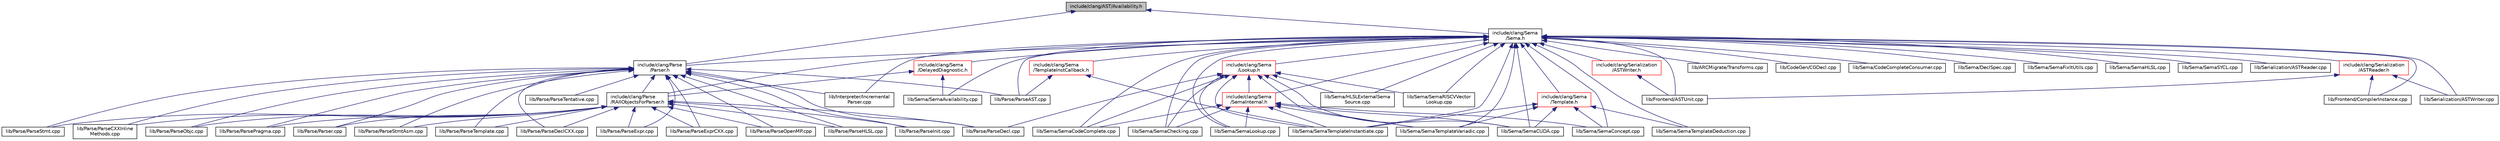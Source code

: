 digraph "include/clang/AST/Availability.h"
{
 // LATEX_PDF_SIZE
  bgcolor="transparent";
  edge [fontname="Helvetica",fontsize="10",labelfontname="Helvetica",labelfontsize="10"];
  node [fontname="Helvetica",fontsize="10",shape=record];
  Node1 [label="include/clang/AST/Availability.h",height=0.2,width=0.4,color="black", fillcolor="grey75", style="filled", fontcolor="black",tooltip=" "];
  Node1 -> Node2 [dir="back",color="midnightblue",fontsize="10",style="solid",fontname="Helvetica"];
  Node2 [label="include/clang/Parse\l/Parser.h",height=0.2,width=0.4,color="black",URL="$Parse_2Parser_8h.html",tooltip=" "];
  Node2 -> Node3 [dir="back",color="midnightblue",fontsize="10",style="solid",fontname="Helvetica"];
  Node3 [label="include/clang/Parse\l/RAIIObjectsForParser.h",height=0.2,width=0.4,color="black",URL="$RAIIObjectsForParser_8h.html",tooltip=" "];
  Node3 -> Node4 [dir="back",color="midnightblue",fontsize="10",style="solid",fontname="Helvetica"];
  Node4 [label="lib/Parse/ParseCXXInline\lMethods.cpp",height=0.2,width=0.4,color="black",URL="$ParseCXXInlineMethods_8cpp.html",tooltip=" "];
  Node3 -> Node5 [dir="back",color="midnightblue",fontsize="10",style="solid",fontname="Helvetica"];
  Node5 [label="lib/Parse/ParseDecl.cpp",height=0.2,width=0.4,color="black",URL="$ParseDecl_8cpp.html",tooltip=" "];
  Node3 -> Node6 [dir="back",color="midnightblue",fontsize="10",style="solid",fontname="Helvetica"];
  Node6 [label="lib/Parse/ParseDeclCXX.cpp",height=0.2,width=0.4,color="black",URL="$ParseDeclCXX_8cpp.html",tooltip=" "];
  Node3 -> Node7 [dir="back",color="midnightblue",fontsize="10",style="solid",fontname="Helvetica"];
  Node7 [label="lib/Parse/ParseExpr.cpp",height=0.2,width=0.4,color="black",URL="$ParseExpr_8cpp.html",tooltip=" "];
  Node3 -> Node8 [dir="back",color="midnightblue",fontsize="10",style="solid",fontname="Helvetica"];
  Node8 [label="lib/Parse/ParseExprCXX.cpp",height=0.2,width=0.4,color="black",URL="$ParseExprCXX_8cpp.html",tooltip=" "];
  Node3 -> Node9 [dir="back",color="midnightblue",fontsize="10",style="solid",fontname="Helvetica"];
  Node9 [label="lib/Parse/ParseHLSL.cpp",height=0.2,width=0.4,color="black",URL="$ParseHLSL_8cpp.html",tooltip=" "];
  Node3 -> Node10 [dir="back",color="midnightblue",fontsize="10",style="solid",fontname="Helvetica"];
  Node10 [label="lib/Parse/ParseInit.cpp",height=0.2,width=0.4,color="black",URL="$ParseInit_8cpp.html",tooltip=" "];
  Node3 -> Node11 [dir="back",color="midnightblue",fontsize="10",style="solid",fontname="Helvetica"];
  Node11 [label="lib/Parse/ParseObjc.cpp",height=0.2,width=0.4,color="black",URL="$ParseObjc_8cpp.html",tooltip=" "];
  Node3 -> Node12 [dir="back",color="midnightblue",fontsize="10",style="solid",fontname="Helvetica"];
  Node12 [label="lib/Parse/ParseOpenMP.cpp",height=0.2,width=0.4,color="black",URL="$ParseOpenMP_8cpp.html",tooltip=" "];
  Node3 -> Node13 [dir="back",color="midnightblue",fontsize="10",style="solid",fontname="Helvetica"];
  Node13 [label="lib/Parse/ParsePragma.cpp",height=0.2,width=0.4,color="black",URL="$ParsePragma_8cpp.html",tooltip=" "];
  Node3 -> Node14 [dir="back",color="midnightblue",fontsize="10",style="solid",fontname="Helvetica"];
  Node14 [label="lib/Parse/Parser.cpp",height=0.2,width=0.4,color="black",URL="$Parse_2Parser_8cpp.html",tooltip=" "];
  Node3 -> Node15 [dir="back",color="midnightblue",fontsize="10",style="solid",fontname="Helvetica"];
  Node15 [label="lib/Parse/ParseStmt.cpp",height=0.2,width=0.4,color="black",URL="$ParseStmt_8cpp.html",tooltip=" "];
  Node3 -> Node16 [dir="back",color="midnightblue",fontsize="10",style="solid",fontname="Helvetica"];
  Node16 [label="lib/Parse/ParseStmtAsm.cpp",height=0.2,width=0.4,color="black",URL="$ParseStmtAsm_8cpp.html",tooltip=" "];
  Node3 -> Node17 [dir="back",color="midnightblue",fontsize="10",style="solid",fontname="Helvetica"];
  Node17 [label="lib/Parse/ParseTemplate.cpp",height=0.2,width=0.4,color="black",URL="$ParseTemplate_8cpp.html",tooltip=" "];
  Node2 -> Node18 [dir="back",color="midnightblue",fontsize="10",style="solid",fontname="Helvetica"];
  Node18 [label="lib/Interpreter/Incremental\lParser.cpp",height=0.2,width=0.4,color="black",URL="$IncrementalParser_8cpp.html",tooltip=" "];
  Node2 -> Node19 [dir="back",color="midnightblue",fontsize="10",style="solid",fontname="Helvetica"];
  Node19 [label="lib/Parse/ParseAST.cpp",height=0.2,width=0.4,color="black",URL="$ParseAST_8cpp.html",tooltip=" "];
  Node2 -> Node4 [dir="back",color="midnightblue",fontsize="10",style="solid",fontname="Helvetica"];
  Node2 -> Node5 [dir="back",color="midnightblue",fontsize="10",style="solid",fontname="Helvetica"];
  Node2 -> Node6 [dir="back",color="midnightblue",fontsize="10",style="solid",fontname="Helvetica"];
  Node2 -> Node7 [dir="back",color="midnightblue",fontsize="10",style="solid",fontname="Helvetica"];
  Node2 -> Node8 [dir="back",color="midnightblue",fontsize="10",style="solid",fontname="Helvetica"];
  Node2 -> Node9 [dir="back",color="midnightblue",fontsize="10",style="solid",fontname="Helvetica"];
  Node2 -> Node10 [dir="back",color="midnightblue",fontsize="10",style="solid",fontname="Helvetica"];
  Node2 -> Node11 [dir="back",color="midnightblue",fontsize="10",style="solid",fontname="Helvetica"];
  Node2 -> Node12 [dir="back",color="midnightblue",fontsize="10",style="solid",fontname="Helvetica"];
  Node2 -> Node13 [dir="back",color="midnightblue",fontsize="10",style="solid",fontname="Helvetica"];
  Node2 -> Node14 [dir="back",color="midnightblue",fontsize="10",style="solid",fontname="Helvetica"];
  Node2 -> Node15 [dir="back",color="midnightblue",fontsize="10",style="solid",fontname="Helvetica"];
  Node2 -> Node16 [dir="back",color="midnightblue",fontsize="10",style="solid",fontname="Helvetica"];
  Node2 -> Node17 [dir="back",color="midnightblue",fontsize="10",style="solid",fontname="Helvetica"];
  Node2 -> Node20 [dir="back",color="midnightblue",fontsize="10",style="solid",fontname="Helvetica"];
  Node20 [label="lib/Parse/ParseTentative.cpp",height=0.2,width=0.4,color="black",URL="$ParseTentative_8cpp.html",tooltip=" "];
  Node1 -> Node21 [dir="back",color="midnightblue",fontsize="10",style="solid",fontname="Helvetica"];
  Node21 [label="include/clang/Sema\l/Sema.h",height=0.2,width=0.4,color="black",URL="$Sema_8h.html",tooltip=" "];
  Node21 -> Node2 [dir="back",color="midnightblue",fontsize="10",style="solid",fontname="Helvetica"];
  Node21 -> Node3 [dir="back",color="midnightblue",fontsize="10",style="solid",fontname="Helvetica"];
  Node21 -> Node22 [dir="back",color="midnightblue",fontsize="10",style="solid",fontname="Helvetica"];
  Node22 [label="include/clang/Sema\l/DelayedDiagnostic.h",height=0.2,width=0.4,color="red",URL="$DelayedDiagnostic_8h.html",tooltip=" "];
  Node22 -> Node3 [dir="back",color="midnightblue",fontsize="10",style="solid",fontname="Helvetica"];
  Node22 -> Node26 [dir="back",color="midnightblue",fontsize="10",style="solid",fontname="Helvetica"];
  Node26 [label="lib/Sema/SemaAvailability.cpp",height=0.2,width=0.4,color="black",URL="$SemaAvailability_8cpp.html",tooltip=" "];
  Node21 -> Node32 [dir="back",color="midnightblue",fontsize="10",style="solid",fontname="Helvetica"];
  Node32 [label="include/clang/Sema\l/Lookup.h",height=0.2,width=0.4,color="red",URL="$Sema_2Lookup_8h.html",tooltip=" "];
  Node32 -> Node33 [dir="back",color="midnightblue",fontsize="10",style="solid",fontname="Helvetica"];
  Node33 [label="include/clang/Sema\l/SemaInternal.h",height=0.2,width=0.4,color="red",URL="$SemaInternal_8h.html",tooltip=" "];
  Node33 -> Node50 [dir="back",color="midnightblue",fontsize="10",style="solid",fontname="Helvetica"];
  Node50 [label="lib/Sema/SemaChecking.cpp",height=0.2,width=0.4,color="black",URL="$SemaChecking_8cpp.html",tooltip=" "];
  Node33 -> Node51 [dir="back",color="midnightblue",fontsize="10",style="solid",fontname="Helvetica"];
  Node51 [label="lib/Sema/SemaCodeComplete.cpp",height=0.2,width=0.4,color="black",URL="$SemaCodeComplete_8cpp.html",tooltip=" "];
  Node33 -> Node37 [dir="back",color="midnightblue",fontsize="10",style="solid",fontname="Helvetica"];
  Node37 [label="lib/Sema/SemaConcept.cpp",height=0.2,width=0.4,color="black",URL="$SemaConcept_8cpp.html",tooltip=" "];
  Node33 -> Node52 [dir="back",color="midnightblue",fontsize="10",style="solid",fontname="Helvetica"];
  Node52 [label="lib/Sema/SemaCUDA.cpp",height=0.2,width=0.4,color="black",URL="$SemaCUDA_8cpp.html",tooltip=" "];
  Node33 -> Node61 [dir="back",color="midnightblue",fontsize="10",style="solid",fontname="Helvetica"];
  Node61 [label="lib/Sema/SemaLookup.cpp",height=0.2,width=0.4,color="black",URL="$SemaLookup_8cpp.html",tooltip=" "];
  Node33 -> Node42 [dir="back",color="midnightblue",fontsize="10",style="solid",fontname="Helvetica"];
  Node42 [label="lib/Sema/SemaTemplateInstantiate.cpp",height=0.2,width=0.4,color="black",URL="$SemaTemplateInstantiate_8cpp.html",tooltip=" "];
  Node33 -> Node68 [dir="back",color="midnightblue",fontsize="10",style="solid",fontname="Helvetica"];
  Node68 [label="lib/Sema/SemaTemplateVariadic.cpp",height=0.2,width=0.4,color="black",URL="$SemaTemplateVariadic_8cpp.html",tooltip=" "];
  Node32 -> Node5 [dir="back",color="midnightblue",fontsize="10",style="solid",fontname="Helvetica"];
  Node32 -> Node69 [dir="back",color="midnightblue",fontsize="10",style="solid",fontname="Helvetica"];
  Node69 [label="lib/Sema/HLSLExternalSema\lSource.cpp",height=0.2,width=0.4,color="black",URL="$HLSLExternalSemaSource_8cpp.html",tooltip=" "];
  Node32 -> Node50 [dir="back",color="midnightblue",fontsize="10",style="solid",fontname="Helvetica"];
  Node32 -> Node51 [dir="back",color="midnightblue",fontsize="10",style="solid",fontname="Helvetica"];
  Node32 -> Node52 [dir="back",color="midnightblue",fontsize="10",style="solid",fontname="Helvetica"];
  Node32 -> Node61 [dir="back",color="midnightblue",fontsize="10",style="solid",fontname="Helvetica"];
  Node32 -> Node71 [dir="back",color="midnightblue",fontsize="10",style="solid",fontname="Helvetica"];
  Node71 [label="lib/Sema/SemaRISCVVector\lLookup.cpp",height=0.2,width=0.4,color="black",URL="$SemaRISCVVectorLookup_8cpp.html",tooltip=" "];
  Node32 -> Node42 [dir="back",color="midnightblue",fontsize="10",style="solid",fontname="Helvetica"];
  Node32 -> Node68 [dir="back",color="midnightblue",fontsize="10",style="solid",fontname="Helvetica"];
  Node21 -> Node33 [dir="back",color="midnightblue",fontsize="10",style="solid",fontname="Helvetica"];
  Node21 -> Node72 [dir="back",color="midnightblue",fontsize="10",style="solid",fontname="Helvetica"];
  Node72 [label="include/clang/Sema\l/Template.h",height=0.2,width=0.4,color="red",URL="$Template_8h.html",tooltip=" "];
  Node72 -> Node37 [dir="back",color="midnightblue",fontsize="10",style="solid",fontname="Helvetica"];
  Node72 -> Node52 [dir="back",color="midnightblue",fontsize="10",style="solid",fontname="Helvetica"];
  Node72 -> Node41 [dir="back",color="midnightblue",fontsize="10",style="solid",fontname="Helvetica"];
  Node41 [label="lib/Sema/SemaTemplateDeduction.cpp",height=0.2,width=0.4,color="black",URL="$SemaTemplateDeduction_8cpp.html",tooltip=" "];
  Node72 -> Node42 [dir="back",color="midnightblue",fontsize="10",style="solid",fontname="Helvetica"];
  Node72 -> Node68 [dir="back",color="midnightblue",fontsize="10",style="solid",fontname="Helvetica"];
  Node21 -> Node73 [dir="back",color="midnightblue",fontsize="10",style="solid",fontname="Helvetica"];
  Node73 [label="include/clang/Sema\l/TemplateInstCallback.h",height=0.2,width=0.4,color="red",URL="$TemplateInstCallback_8h.html",tooltip=" "];
  Node73 -> Node19 [dir="back",color="midnightblue",fontsize="10",style="solid",fontname="Helvetica"];
  Node73 -> Node42 [dir="back",color="midnightblue",fontsize="10",style="solid",fontname="Helvetica"];
  Node21 -> Node76 [dir="back",color="midnightblue",fontsize="10",style="solid",fontname="Helvetica"];
  Node76 [label="include/clang/Serialization\l/ASTReader.h",height=0.2,width=0.4,color="red",URL="$ASTReader_8h.html",tooltip=" "];
  Node76 -> Node88 [dir="back",color="midnightblue",fontsize="10",style="solid",fontname="Helvetica"];
  Node88 [label="lib/Frontend/ASTUnit.cpp",height=0.2,width=0.4,color="black",URL="$ASTUnit_8cpp.html",tooltip=" "];
  Node76 -> Node90 [dir="back",color="midnightblue",fontsize="10",style="solid",fontname="Helvetica"];
  Node90 [label="lib/Frontend/CompilerInstance.cpp",height=0.2,width=0.4,color="black",URL="$CompilerInstance_8cpp.html",tooltip=" "];
  Node76 -> Node98 [dir="back",color="midnightblue",fontsize="10",style="solid",fontname="Helvetica"];
  Node98 [label="lib/Serialization/ASTWriter.cpp",height=0.2,width=0.4,color="black",URL="$ASTWriter_8cpp.html",tooltip=" "];
  Node21 -> Node101 [dir="back",color="midnightblue",fontsize="10",style="solid",fontname="Helvetica"];
  Node101 [label="include/clang/Serialization\l/ASTWriter.h",height=0.2,width=0.4,color="red",URL="$ASTWriter_8h.html",tooltip=" "];
  Node101 -> Node88 [dir="back",color="midnightblue",fontsize="10",style="solid",fontname="Helvetica"];
  Node21 -> Node106 [dir="back",color="midnightblue",fontsize="10",style="solid",fontname="Helvetica"];
  Node106 [label="lib/ARCMigrate/Transforms.cpp",height=0.2,width=0.4,color="black",URL="$Transforms_8cpp.html",tooltip=" "];
  Node21 -> Node107 [dir="back",color="midnightblue",fontsize="10",style="solid",fontname="Helvetica"];
  Node107 [label="lib/CodeGen/CGDecl.cpp",height=0.2,width=0.4,color="black",URL="$CGDecl_8cpp.html",tooltip=" "];
  Node21 -> Node88 [dir="back",color="midnightblue",fontsize="10",style="solid",fontname="Helvetica"];
  Node21 -> Node90 [dir="back",color="midnightblue",fontsize="10",style="solid",fontname="Helvetica"];
  Node21 -> Node18 [dir="back",color="midnightblue",fontsize="10",style="solid",fontname="Helvetica"];
  Node21 -> Node19 [dir="back",color="midnightblue",fontsize="10",style="solid",fontname="Helvetica"];
  Node21 -> Node108 [dir="back",color="midnightblue",fontsize="10",style="solid",fontname="Helvetica"];
  Node108 [label="lib/Sema/CodeCompleteConsumer.cpp",height=0.2,width=0.4,color="black",URL="$CodeCompleteConsumer_8cpp.html",tooltip=" "];
  Node21 -> Node109 [dir="back",color="midnightblue",fontsize="10",style="solid",fontname="Helvetica"];
  Node109 [label="lib/Sema/DeclSpec.cpp",height=0.2,width=0.4,color="black",URL="$DeclSpec_8cpp.html",tooltip=" "];
  Node21 -> Node69 [dir="back",color="midnightblue",fontsize="10",style="solid",fontname="Helvetica"];
  Node21 -> Node26 [dir="back",color="midnightblue",fontsize="10",style="solid",fontname="Helvetica"];
  Node21 -> Node50 [dir="back",color="midnightblue",fontsize="10",style="solid",fontname="Helvetica"];
  Node21 -> Node51 [dir="back",color="midnightblue",fontsize="10",style="solid",fontname="Helvetica"];
  Node21 -> Node37 [dir="back",color="midnightblue",fontsize="10",style="solid",fontname="Helvetica"];
  Node21 -> Node52 [dir="back",color="midnightblue",fontsize="10",style="solid",fontname="Helvetica"];
  Node21 -> Node110 [dir="back",color="midnightblue",fontsize="10",style="solid",fontname="Helvetica"];
  Node110 [label="lib/Sema/SemaFixItUtils.cpp",height=0.2,width=0.4,color="black",URL="$SemaFixItUtils_8cpp.html",tooltip=" "];
  Node21 -> Node111 [dir="back",color="midnightblue",fontsize="10",style="solid",fontname="Helvetica"];
  Node111 [label="lib/Sema/SemaHLSL.cpp",height=0.2,width=0.4,color="black",URL="$SemaHLSL_8cpp.html",tooltip=" "];
  Node21 -> Node61 [dir="back",color="midnightblue",fontsize="10",style="solid",fontname="Helvetica"];
  Node21 -> Node71 [dir="back",color="midnightblue",fontsize="10",style="solid",fontname="Helvetica"];
  Node21 -> Node112 [dir="back",color="midnightblue",fontsize="10",style="solid",fontname="Helvetica"];
  Node112 [label="lib/Sema/SemaSYCL.cpp",height=0.2,width=0.4,color="black",URL="$SemaSYCL_8cpp.html",tooltip=" "];
  Node21 -> Node41 [dir="back",color="midnightblue",fontsize="10",style="solid",fontname="Helvetica"];
  Node21 -> Node42 [dir="back",color="midnightblue",fontsize="10",style="solid",fontname="Helvetica"];
  Node21 -> Node68 [dir="back",color="midnightblue",fontsize="10",style="solid",fontname="Helvetica"];
  Node21 -> Node78 [dir="back",color="midnightblue",fontsize="10",style="solid",fontname="Helvetica"];
  Node78 [label="lib/Serialization/ASTReader.cpp",height=0.2,width=0.4,color="black",URL="$ASTReader_8cpp.html",tooltip=" "];
  Node21 -> Node98 [dir="back",color="midnightblue",fontsize="10",style="solid",fontname="Helvetica"];
}
